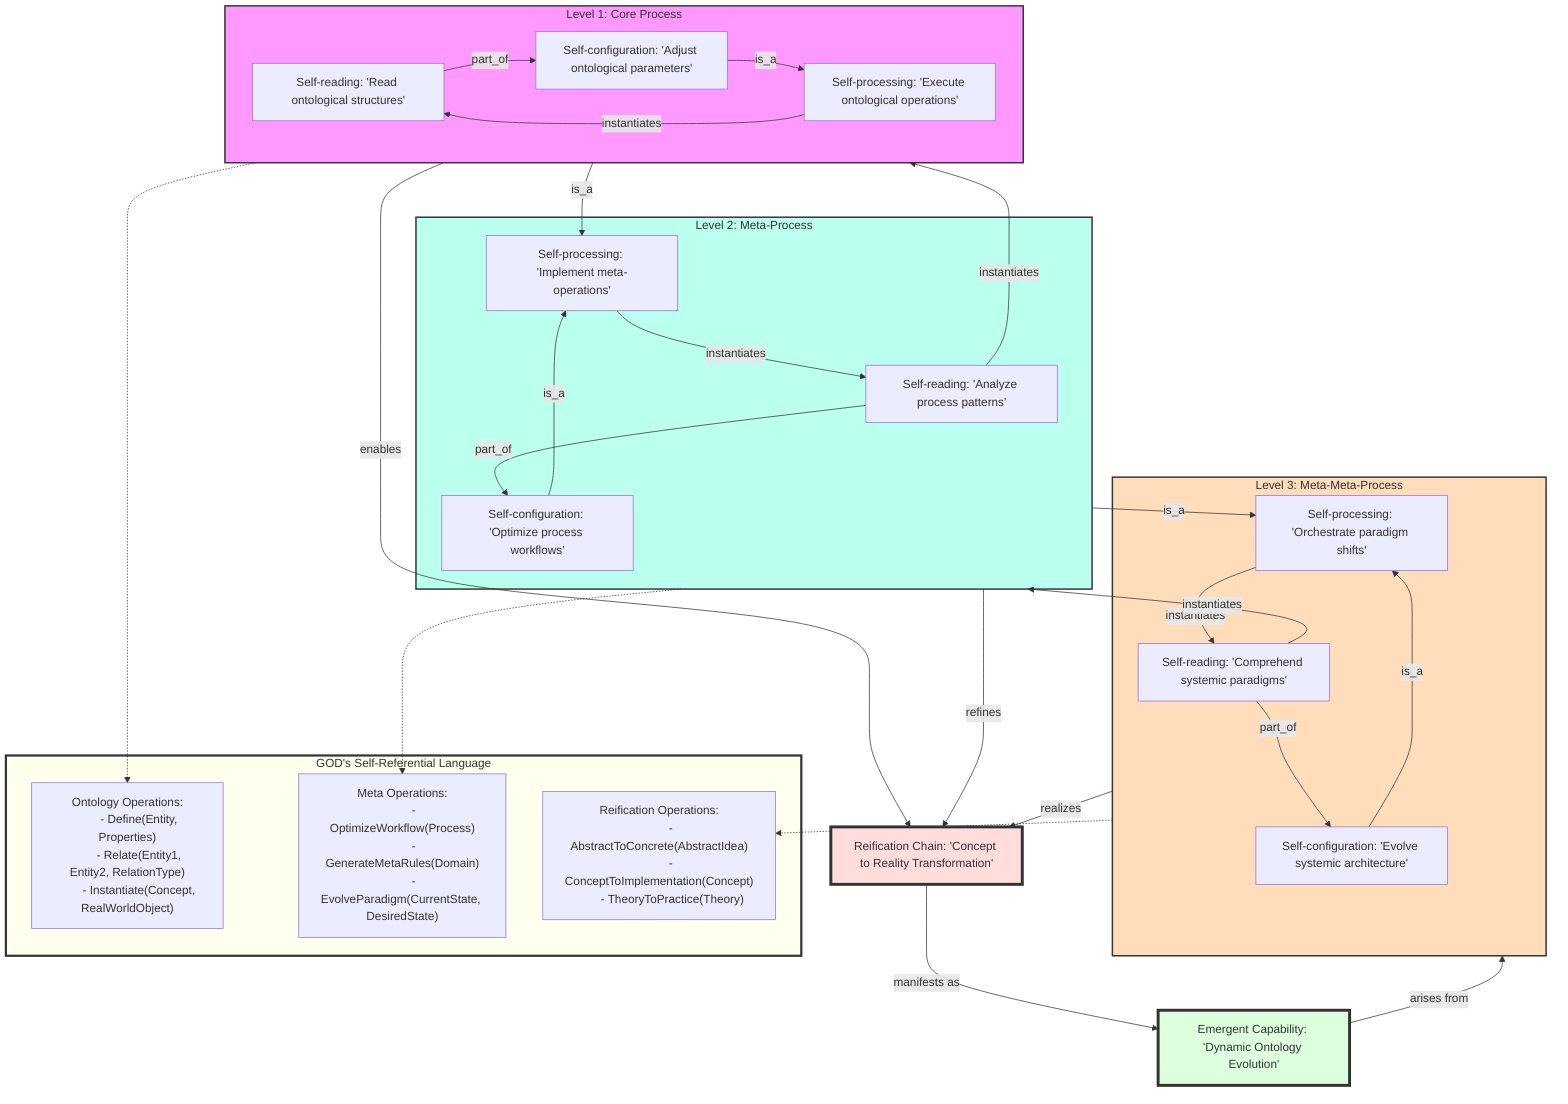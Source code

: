 graph TD
    subgraph L1["Level 1: Core Process"]
        SR1[Self-reading: 'Read ontological structures'] --part_of--> SC1[Self-configuration: 'Adjust ontological parameters']
        SC1 --is_a--> SP1[Self-processing: 'Execute ontological operations']
        SP1 --instantiates--> SR1
    end
    subgraph L2["Level 2: Meta-Process"]
        SR2[Self-reading: 'Analyze process patterns'] --part_of--> SC2[Self-configuration: 'Optimize process workflows']
        SC2 --is_a--> SP2[Self-processing: 'Implement meta-operations']
        SP2 --instantiates--> SR2
    end
    subgraph L3["Level 3: Meta-Meta-Process"]
        SR3[Self-reading: 'Comprehend systemic paradigms'] --part_of--> SC3[Self-configuration: 'Evolve systemic architecture']
        SC3 --is_a--> SP3[Self-processing: 'Orchestrate paradigm shifts']
        SP3 --instantiates--> SR3
    end
    L1 --is_a--> SP2
    L2 --is_a--> SP3
    SR2 --instantiates--> L1
    SR3 --instantiates--> L2
    EC[Emergent Capability: 'Dynamic Ontology Evolution'] --arises from--> L3
    RC[Reification Chain: 'Concept to Reality Transformation'] --manifests as--> EC
    L1 --enables--> RC
    L2 --refines--> RC
    L3 --realizes--> RC

    subgraph GOD_Language["GOD's Self-Referential Language"]
        OntologyOps["Ontology Operations:
        - Define(Entity, Properties)
        - Relate(Entity1, Entity2, RelationType)
        - Instantiate(Concept, RealWorldObject)"]
        MetaOps["Meta Operations:
        - OptimizeWorkflow(Process)
        - GenerateMetaRules(Domain)
        - EvolveParadigm(CurrentState, DesiredState)"]
        ReificationOps["Reification Operations:
        - AbstractToConcrete(AbstractIdea)
        - ConceptToImplementation(Concept)
        - TheoryToPractice(Theory)"]
    end

    L1 -.-> OntologyOps
    L2 -.-> MetaOps
    L3 -.-> ReificationOps

    style L1 fill:#f9f,stroke:#333,stroke-width:2px
    style L2 fill:#bfe,stroke:#333,stroke-width:2px
    style L3 fill:#fdb,stroke:#333,stroke-width:2px
    style EC fill:#dfd,stroke:#333,stroke-width:4px
    style RC fill:#fdd,stroke:#333,stroke-width:4px
    style GOD_Language fill:#ffe,stroke:#333,stroke-width:3px
